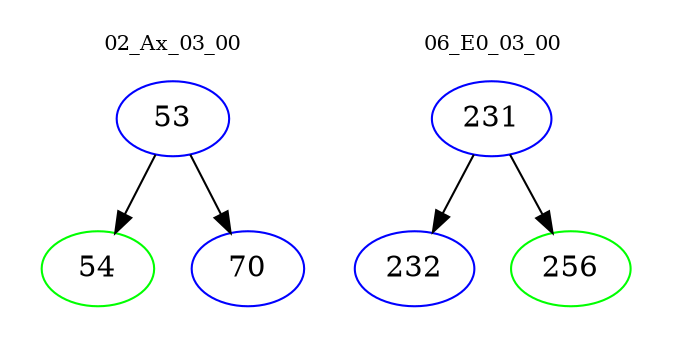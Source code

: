 digraph{
subgraph cluster_0 {
color = white
label = "02_Ax_03_00";
fontsize=10;
T0_53 [label="53", color="blue"]
T0_53 -> T0_54 [color="black"]
T0_54 [label="54", color="green"]
T0_53 -> T0_70 [color="black"]
T0_70 [label="70", color="blue"]
}
subgraph cluster_1 {
color = white
label = "06_E0_03_00";
fontsize=10;
T1_231 [label="231", color="blue"]
T1_231 -> T1_232 [color="black"]
T1_232 [label="232", color="blue"]
T1_231 -> T1_256 [color="black"]
T1_256 [label="256", color="green"]
}
}
